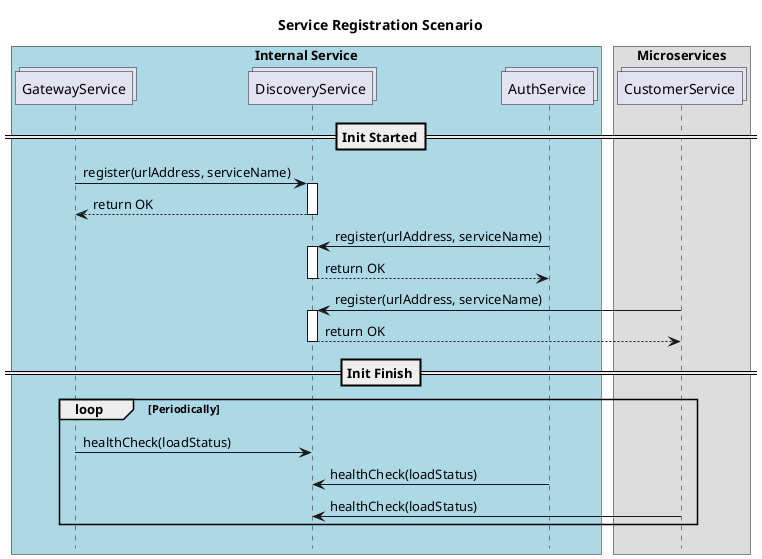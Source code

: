@startuml StartupScenario
!pragma teoz true

title "Service Registration Scenario"
hide footbox
box "Internal Service" #LightBlue
collections GatewayService
collections DiscoveryService
collections AuthService
end box

box "Microservices"
collections CustomerService
end box


==Init Started==
GatewayService -> DiscoveryService ++ : register(urlAddress, serviceName)
return return OK 
 AuthService -> DiscoveryService ++ : register(urlAddress, serviceName)
return return OK
 CustomerService -> DiscoveryService ++ : register(urlAddress, serviceName)
return return OK 
==Init Finish==

loop Periodically
GatewayService -> DiscoveryService : healthCheck(loadStatus)
AuthService -> DiscoveryService : healthCheck(loadStatus)
CustomerService -> DiscoveryService : healthCheck(loadStatus)
end


@enduml